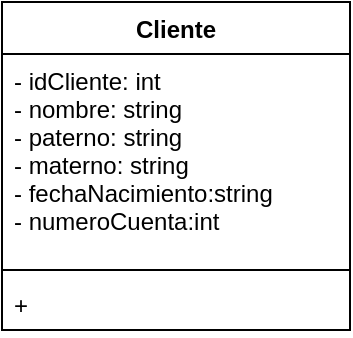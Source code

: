 <mxfile version="16.5.1" type="device" pages="2"><diagram id="hWgAdjsATQyEwEu0wHXW" name="Página-1"><mxGraphModel dx="630" dy="494" grid="1" gridSize="10" guides="1" tooltips="1" connect="1" arrows="1" fold="1" page="1" pageScale="1" pageWidth="827" pageHeight="1169" math="0" shadow="0"><root><mxCell id="0"/><mxCell id="1" parent="0"/><mxCell id="XcU1acAxrZtfADGg5QYP-5" value="Cliente" style="swimlane;fontStyle=1;align=center;verticalAlign=top;childLayout=stackLayout;horizontal=1;startSize=26;horizontalStack=0;resizeParent=1;resizeParentMax=0;resizeLast=0;collapsible=1;marginBottom=0;" parent="1" vertex="1"><mxGeometry x="320" y="290" width="174" height="164" as="geometry"/></mxCell><mxCell id="XcU1acAxrZtfADGg5QYP-6" value="- idCliente: int&#10;- nombre: string&#10;- paterno: string&#10;- materno: string&#10;- fechaNacimiento:string&#10;- numeroCuenta:int" style="text;strokeColor=none;fillColor=none;align=left;verticalAlign=top;spacingLeft=4;spacingRight=4;overflow=hidden;rotatable=0;points=[[0,0.5],[1,0.5]];portConstraint=eastwest;" parent="XcU1acAxrZtfADGg5QYP-5" vertex="1"><mxGeometry y="26" width="174" height="104" as="geometry"/></mxCell><mxCell id="XcU1acAxrZtfADGg5QYP-7" value="" style="line;strokeWidth=1;fillColor=none;align=left;verticalAlign=middle;spacingTop=-1;spacingLeft=3;spacingRight=3;rotatable=0;labelPosition=right;points=[];portConstraint=eastwest;" parent="XcU1acAxrZtfADGg5QYP-5" vertex="1"><mxGeometry y="130" width="174" height="8" as="geometry"/></mxCell><mxCell id="XcU1acAxrZtfADGg5QYP-8" value="+" style="text;strokeColor=none;fillColor=none;align=left;verticalAlign=top;spacingLeft=4;spacingRight=4;overflow=hidden;rotatable=0;points=[[0,0.5],[1,0.5]];portConstraint=eastwest;" parent="XcU1acAxrZtfADGg5QYP-5" vertex="1"><mxGeometry y="138" width="174" height="26" as="geometry"/></mxCell></root></mxGraphModel></diagram><diagram id="hTjhQZoaOeIQC79CItNW" name="Página-2"><mxGraphModel dx="630" dy="494" grid="1" gridSize="10" guides="1" tooltips="1" connect="1" arrows="1" fold="1" page="1" pageScale="1" pageWidth="827" pageHeight="1169" math="0" shadow="0"><root><mxCell id="7OkG9IRzYyaYyfjiQ-Qq-0"/><mxCell id="7OkG9IRzYyaYyfjiQ-Qq-1" parent="7OkG9IRzYyaYyfjiQ-Qq-0"/><mxCell id="Z0cLUwzwzCwRBxCUpiAO-0" value="Banco" style="swimlane;fontStyle=1;align=center;verticalAlign=top;childLayout=stackLayout;horizontal=1;startSize=26;horizontalStack=0;resizeParent=1;resizeParentMax=0;resizeLast=0;collapsible=1;marginBottom=0;" vertex="1" parent="7OkG9IRzYyaYyfjiQ-Qq-1"><mxGeometry x="320" y="290" width="174" height="224" as="geometry"/></mxCell><mxCell id="Z0cLUwzwzCwRBxCUpiAO-1" value="- nombre: string&#10;- sigla: string&#10;- duenio: string&#10;- numeroClientes: int&#10;- cliente: string[100, 5]&#10;//col1 = id&#10;//col2 = nombre&#10;//col3 = cuenta&#10;//col4 = tipo cuenta&#10;//col5 = saldo" style="text;strokeColor=none;fillColor=none;align=left;verticalAlign=top;spacingLeft=4;spacingRight=4;overflow=hidden;rotatable=0;points=[[0,0.5],[1,0.5]];portConstraint=eastwest;" vertex="1" parent="Z0cLUwzwzCwRBxCUpiAO-0"><mxGeometry y="26" width="174" height="164" as="geometry"/></mxCell><mxCell id="Z0cLUwzwzCwRBxCUpiAO-2" value="" style="line;strokeWidth=1;fillColor=none;align=left;verticalAlign=middle;spacingTop=-1;spacingLeft=3;spacingRight=3;rotatable=0;labelPosition=right;points=[];portConstraint=eastwest;" vertex="1" parent="Z0cLUwzwzCwRBxCUpiAO-0"><mxGeometry y="190" width="174" height="8" as="geometry"/></mxCell><mxCell id="Z0cLUwzwzCwRBxCUpiAO-3" value="+" style="text;strokeColor=none;fillColor=none;align=left;verticalAlign=top;spacingLeft=4;spacingRight=4;overflow=hidden;rotatable=0;points=[[0,0.5],[1,0.5]];portConstraint=eastwest;" vertex="1" parent="Z0cLUwzwzCwRBxCUpiAO-0"><mxGeometry y="198" width="174" height="26" as="geometry"/></mxCell></root></mxGraphModel></diagram></mxfile>